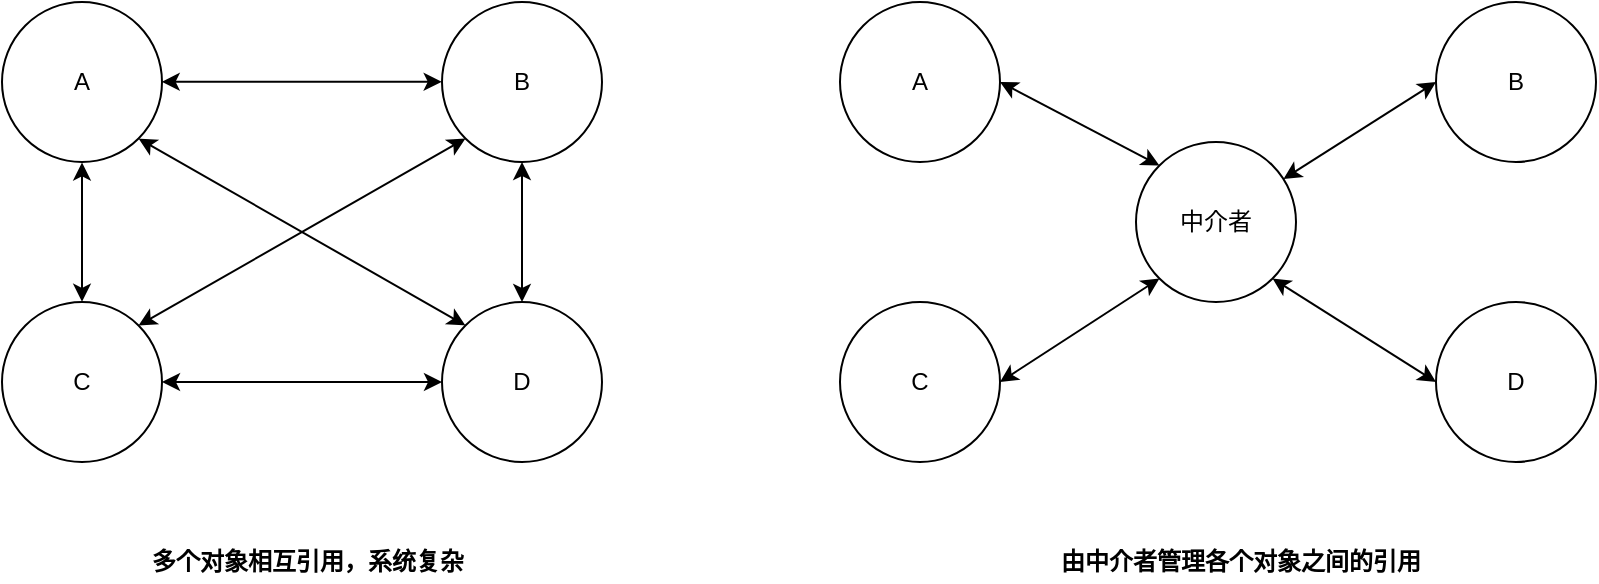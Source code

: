 <mxfile version="10.6.5" type="device"><diagram id="STTFBB_2NrVlai-QFAi0" name="Page-1"><mxGraphModel dx="882" dy="673" grid="1" gridSize="10" guides="1" tooltips="1" connect="1" arrows="1" fold="1" page="1" pageScale="1" pageWidth="827" pageHeight="1169" math="0" shadow="0"><root><mxCell id="0"/><mxCell id="1" parent="0"/><mxCell id="czEWQhI73s2zBOHvROb4-11" value="D" style="ellipse;whiteSpace=wrap;html=1;aspect=fixed;" parent="1" vertex="1"><mxGeometry x="230" y="290" width="80" height="80" as="geometry"/></mxCell><mxCell id="czEWQhI73s2zBOHvROb4-13" value="B" style="ellipse;whiteSpace=wrap;html=1;aspect=fixed;" parent="1" vertex="1"><mxGeometry x="230" y="140" width="80" height="80" as="geometry"/></mxCell><mxCell id="czEWQhI73s2zBOHvROb4-9" value="C" style="ellipse;whiteSpace=wrap;html=1;aspect=fixed;" parent="1" vertex="1"><mxGeometry x="10" y="290" width="80" height="80" as="geometry"/></mxCell><mxCell id="czEWQhI73s2zBOHvROb4-1" value="A" style="ellipse;whiteSpace=wrap;html=1;aspect=fixed;" parent="1" vertex="1"><mxGeometry x="10" y="140" width="80" height="80" as="geometry"/></mxCell><mxCell id="czEWQhI73s2zBOHvROb4-37" value="中介者" style="ellipse;whiteSpace=wrap;html=1;aspect=fixed;align=center;" parent="1" vertex="1"><mxGeometry x="577" y="210" width="80" height="80" as="geometry"/></mxCell><mxCell id="czEWQhI73s2zBOHvROb4-40" value="" style="endArrow=classic;startArrow=classic;html=1;exitX=0.5;exitY=0;exitDx=0;exitDy=0;entryX=0.5;entryY=1;entryDx=0;entryDy=0;" parent="1" source="czEWQhI73s2zBOHvROb4-11" target="czEWQhI73s2zBOHvROb4-13" edge="1"><mxGeometry width="50" height="50" relative="1" as="geometry"><mxPoint x="380" y="250" as="sourcePoint"/><mxPoint x="430" y="200" as="targetPoint"/></mxGeometry></mxCell><mxCell id="czEWQhI73s2zBOHvROb4-41" value="" style="endArrow=classic;startArrow=classic;html=1;exitX=0.5;exitY=0;exitDx=0;exitDy=0;entryX=0.5;entryY=1;entryDx=0;entryDy=0;" parent="1" edge="1"><mxGeometry width="50" height="50" relative="1" as="geometry"><mxPoint x="50" y="289.897" as="sourcePoint"/><mxPoint x="50" y="220.241" as="targetPoint"/></mxGeometry></mxCell><mxCell id="czEWQhI73s2zBOHvROb4-42" value="" style="endArrow=classic;startArrow=classic;html=1;exitX=1;exitY=0.5;exitDx=0;exitDy=0;entryX=0;entryY=0.5;entryDx=0;entryDy=0;" parent="1" source="czEWQhI73s2zBOHvROb4-9" target="czEWQhI73s2zBOHvROb4-11" edge="1"><mxGeometry width="50" height="50" relative="1" as="geometry"><mxPoint x="110" y="450" as="sourcePoint"/><mxPoint x="160" y="400" as="targetPoint"/></mxGeometry></mxCell><mxCell id="czEWQhI73s2zBOHvROb4-43" value="" style="endArrow=classic;startArrow=classic;html=1;exitX=1;exitY=0.5;exitDx=0;exitDy=0;entryX=0;entryY=0.5;entryDx=0;entryDy=0;" parent="1" edge="1"><mxGeometry width="50" height="50" relative="1" as="geometry"><mxPoint x="89.845" y="179.897" as="sourcePoint"/><mxPoint x="229.845" y="179.897" as="targetPoint"/></mxGeometry></mxCell><mxCell id="czEWQhI73s2zBOHvROb4-44" value="" style="endArrow=classic;startArrow=classic;html=1;entryX=0;entryY=1;entryDx=0;entryDy=0;exitX=1;exitY=0;exitDx=0;exitDy=0;" parent="1" source="czEWQhI73s2zBOHvROb4-9" target="czEWQhI73s2zBOHvROb4-13" edge="1"><mxGeometry width="50" height="50" relative="1" as="geometry"><mxPoint x="130" y="280" as="sourcePoint"/><mxPoint x="200" y="230" as="targetPoint"/></mxGeometry></mxCell><mxCell id="czEWQhI73s2zBOHvROb4-45" value="" style="endArrow=classic;startArrow=classic;html=1;exitX=0;exitY=0;exitDx=0;exitDy=0;entryX=1;entryY=1;entryDx=0;entryDy=0;" parent="1" source="czEWQhI73s2zBOHvROb4-11" target="czEWQhI73s2zBOHvROb4-1" edge="1"><mxGeometry width="50" height="50" relative="1" as="geometry"><mxPoint x="140" y="270" as="sourcePoint"/><mxPoint x="190" y="220" as="targetPoint"/></mxGeometry></mxCell><mxCell id="czEWQhI73s2zBOHvROb4-46" value="A" style="ellipse;whiteSpace=wrap;html=1;aspect=fixed;align=center;" parent="1" vertex="1"><mxGeometry x="429" y="140" width="80" height="80" as="geometry"/></mxCell><mxCell id="czEWQhI73s2zBOHvROb4-47" value="C" style="ellipse;whiteSpace=wrap;html=1;aspect=fixed;align=center;" parent="1" vertex="1"><mxGeometry x="429" y="290" width="80" height="80" as="geometry"/></mxCell><mxCell id="czEWQhI73s2zBOHvROb4-48" value="D" style="ellipse;whiteSpace=wrap;html=1;aspect=fixed;align=center;" parent="1" vertex="1"><mxGeometry x="727" y="290" width="80" height="80" as="geometry"/></mxCell><mxCell id="czEWQhI73s2zBOHvROb4-49" value="B" style="ellipse;whiteSpace=wrap;html=1;aspect=fixed;align=center;" parent="1" vertex="1"><mxGeometry x="727" y="140" width="80" height="80" as="geometry"/></mxCell><mxCell id="sLgy12JATnVBlXYvuPt5-6" value="" style="endArrow=classic;startArrow=classic;html=1;exitX=1;exitY=0.5;exitDx=0;exitDy=0;entryX=0;entryY=0;entryDx=0;entryDy=0;" edge="1" parent="1" source="czEWQhI73s2zBOHvROb4-46" target="czEWQhI73s2zBOHvROb4-37"><mxGeometry width="50" height="50" relative="1" as="geometry"><mxPoint x="600" y="170" as="sourcePoint"/><mxPoint x="581.333" y="222" as="targetPoint"/></mxGeometry></mxCell><mxCell id="sLgy12JATnVBlXYvuPt5-7" value="" style="endArrow=classic;startArrow=classic;html=1;exitX=1;exitY=0.5;exitDx=0;exitDy=0;entryX=0;entryY=1;entryDx=0;entryDy=0;" edge="1" parent="1" source="czEWQhI73s2zBOHvROb4-47" target="czEWQhI73s2zBOHvROb4-37"><mxGeometry width="50" height="50" relative="1" as="geometry"><mxPoint x="560" y="350" as="sourcePoint"/><mxPoint x="581.333" y="278.667" as="targetPoint"/></mxGeometry></mxCell><mxCell id="sLgy12JATnVBlXYvuPt5-8" value="" style="endArrow=classic;startArrow=classic;html=1;entryX=0;entryY=0.5;entryDx=0;entryDy=0;" edge="1" parent="1" source="czEWQhI73s2zBOHvROb4-37" target="czEWQhI73s2zBOHvROb4-49"><mxGeometry width="50" height="50" relative="1" as="geometry"><mxPoint x="647.667" y="223.833" as="sourcePoint"/><mxPoint x="726.833" y="172.167" as="targetPoint"/></mxGeometry></mxCell><mxCell id="sLgy12JATnVBlXYvuPt5-11" value="" style="endArrow=classic;startArrow=classic;html=1;entryX=0;entryY=0.5;entryDx=0;entryDy=0;exitX=1;exitY=1;exitDx=0;exitDy=0;" edge="1" parent="1" source="czEWQhI73s2zBOHvROb4-37" target="czEWQhI73s2zBOHvROb4-48"><mxGeometry width="50" height="50" relative="1" as="geometry"><mxPoint x="627" y="360" as="sourcePoint"/><mxPoint x="677" y="310" as="targetPoint"/></mxGeometry></mxCell><mxCell id="sLgy12JATnVBlXYvuPt5-13" value="多个对象相互引用，系统复杂" style="text;html=1;strokeColor=none;fillColor=none;align=center;verticalAlign=middle;whiteSpace=wrap;rounded=0;fontStyle=1" vertex="1" parent="1"><mxGeometry x="68" y="410" width="190" height="20" as="geometry"/></mxCell><mxCell id="sLgy12JATnVBlXYvuPt5-14" value="由中介者管理各个对象之间的引用" style="text;html=1;strokeColor=none;fillColor=none;align=center;verticalAlign=middle;whiteSpace=wrap;rounded=0;fontStyle=1" vertex="1" parent="1"><mxGeometry x="533" y="410" width="193" height="20" as="geometry"/></mxCell></root></mxGraphModel></diagram></mxfile>